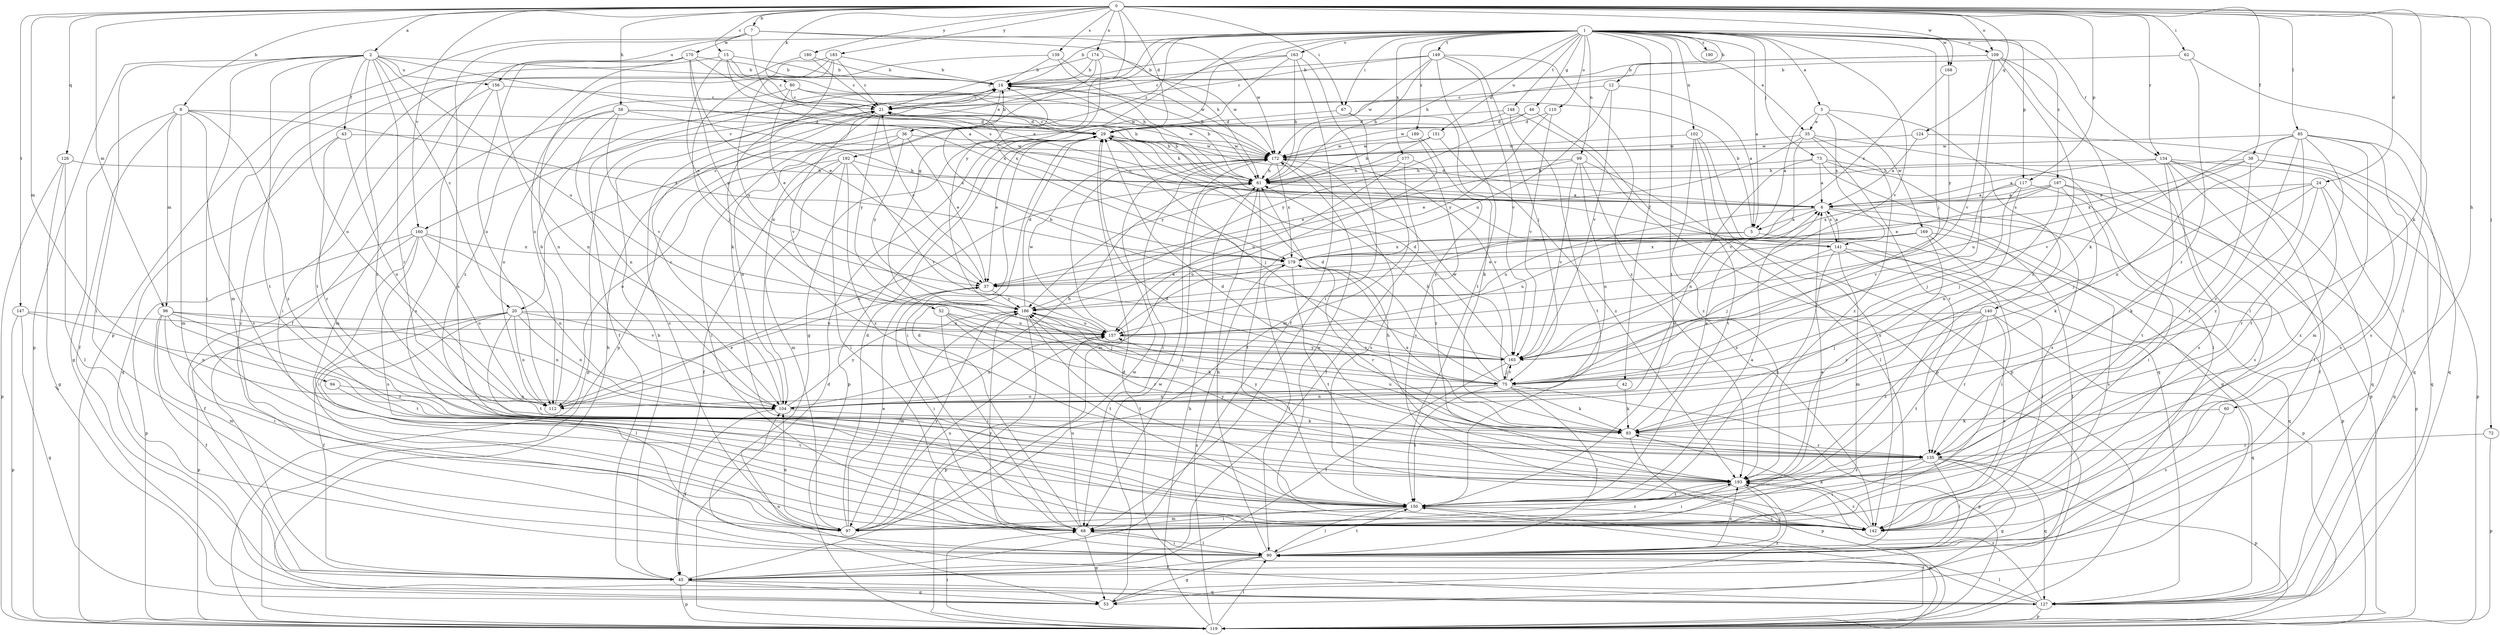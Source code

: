 strict digraph  {
0;
1;
2;
3;
5;
6;
7;
8;
12;
14;
15;
20;
21;
24;
29;
35;
36;
37;
38;
42;
43;
45;
46;
52;
53;
58;
60;
61;
62;
67;
68;
72;
73;
75;
80;
83;
85;
90;
94;
96;
97;
99;
102;
104;
109;
110;
112;
117;
119;
124;
126;
127;
134;
135;
139;
140;
141;
142;
147;
148;
149;
150;
151;
156;
157;
160;
163;
165;
168;
169;
170;
172;
174;
177;
179;
180;
183;
186;
187;
189;
190;
192;
193;
0 -> 2  [label=a];
0 -> 7  [label=b];
0 -> 8  [label=b];
0 -> 15  [label=c];
0 -> 24  [label=d];
0 -> 29  [label=d];
0 -> 38  [label=f];
0 -> 58  [label=h];
0 -> 60  [label=h];
0 -> 62  [label=i];
0 -> 67  [label=i];
0 -> 72  [label=j];
0 -> 80  [label=k];
0 -> 83  [label=k];
0 -> 85  [label=l];
0 -> 94  [label=m];
0 -> 96  [label=m];
0 -> 109  [label=o];
0 -> 117  [label=p];
0 -> 124  [label=q];
0 -> 126  [label=q];
0 -> 134  [label=r];
0 -> 139  [label=s];
0 -> 147  [label=t];
0 -> 160  [label=v];
0 -> 168  [label=w];
0 -> 174  [label=x];
0 -> 180  [label=y];
0 -> 183  [label=y];
0 -> 186  [label=y];
1 -> 3  [label=a];
1 -> 5  [label=a];
1 -> 12  [label=b];
1 -> 14  [label=b];
1 -> 20  [label=c];
1 -> 35  [label=e];
1 -> 42  [label=f];
1 -> 46  [label=g];
1 -> 52  [label=g];
1 -> 61  [label=h];
1 -> 67  [label=i];
1 -> 73  [label=j];
1 -> 75  [label=j];
1 -> 99  [label=n];
1 -> 102  [label=n];
1 -> 104  [label=n];
1 -> 109  [label=o];
1 -> 110  [label=o];
1 -> 117  [label=p];
1 -> 134  [label=r];
1 -> 148  [label=t];
1 -> 149  [label=t];
1 -> 150  [label=t];
1 -> 151  [label=u];
1 -> 156  [label=u];
1 -> 160  [label=v];
1 -> 163  [label=v];
1 -> 165  [label=v];
1 -> 168  [label=w];
1 -> 177  [label=x];
1 -> 187  [label=z];
1 -> 189  [label=z];
1 -> 190  [label=z];
1 -> 192  [label=z];
2 -> 14  [label=b];
2 -> 20  [label=c];
2 -> 43  [label=f];
2 -> 68  [label=i];
2 -> 90  [label=l];
2 -> 112  [label=o];
2 -> 119  [label=p];
2 -> 135  [label=r];
2 -> 150  [label=t];
2 -> 156  [label=u];
2 -> 157  [label=u];
2 -> 179  [label=x];
2 -> 193  [label=z];
3 -> 5  [label=a];
3 -> 35  [label=e];
3 -> 140  [label=s];
3 -> 141  [label=s];
3 -> 169  [label=w];
5 -> 14  [label=b];
5 -> 127  [label=q];
5 -> 157  [label=u];
5 -> 179  [label=x];
6 -> 5  [label=a];
6 -> 14  [label=b];
6 -> 29  [label=d];
6 -> 45  [label=f];
6 -> 119  [label=p];
6 -> 141  [label=s];
6 -> 157  [label=u];
7 -> 61  [label=h];
7 -> 119  [label=p];
7 -> 141  [label=s];
7 -> 142  [label=s];
7 -> 170  [label=w];
7 -> 172  [label=w];
8 -> 29  [label=d];
8 -> 45  [label=f];
8 -> 53  [label=g];
8 -> 96  [label=m];
8 -> 97  [label=m];
8 -> 142  [label=s];
8 -> 179  [label=x];
8 -> 193  [label=z];
12 -> 5  [label=a];
12 -> 21  [label=c];
12 -> 157  [label=u];
12 -> 165  [label=v];
14 -> 21  [label=c];
14 -> 36  [label=e];
14 -> 45  [label=f];
15 -> 6  [label=a];
15 -> 14  [label=b];
15 -> 21  [label=c];
15 -> 37  [label=e];
15 -> 61  [label=h];
15 -> 97  [label=m];
20 -> 45  [label=f];
20 -> 90  [label=l];
20 -> 104  [label=n];
20 -> 112  [label=o];
20 -> 119  [label=p];
20 -> 150  [label=t];
20 -> 157  [label=u];
20 -> 165  [label=v];
21 -> 29  [label=d];
21 -> 61  [label=h];
21 -> 119  [label=p];
21 -> 165  [label=v];
21 -> 186  [label=y];
24 -> 6  [label=a];
24 -> 75  [label=j];
24 -> 83  [label=k];
24 -> 127  [label=q];
24 -> 135  [label=r];
24 -> 193  [label=z];
29 -> 21  [label=c];
29 -> 37  [label=e];
29 -> 61  [label=h];
29 -> 68  [label=i];
29 -> 75  [label=j];
29 -> 119  [label=p];
29 -> 172  [label=w];
35 -> 37  [label=e];
35 -> 90  [label=l];
35 -> 135  [label=r];
35 -> 165  [label=v];
35 -> 172  [label=w];
35 -> 193  [label=z];
36 -> 14  [label=b];
36 -> 37  [label=e];
36 -> 68  [label=i];
36 -> 104  [label=n];
36 -> 172  [label=w];
36 -> 186  [label=y];
37 -> 21  [label=c];
37 -> 68  [label=i];
37 -> 186  [label=y];
38 -> 61  [label=h];
38 -> 127  [label=q];
38 -> 135  [label=r];
38 -> 142  [label=s];
38 -> 157  [label=u];
38 -> 179  [label=x];
42 -> 83  [label=k];
42 -> 104  [label=n];
43 -> 112  [label=o];
43 -> 127  [label=q];
43 -> 135  [label=r];
43 -> 172  [label=w];
45 -> 14  [label=b];
45 -> 53  [label=g];
45 -> 119  [label=p];
45 -> 127  [label=q];
45 -> 172  [label=w];
46 -> 29  [label=d];
46 -> 119  [label=p];
46 -> 186  [label=y];
52 -> 68  [label=i];
52 -> 75  [label=j];
52 -> 135  [label=r];
52 -> 150  [label=t];
52 -> 157  [label=u];
53 -> 172  [label=w];
53 -> 193  [label=z];
58 -> 29  [label=d];
58 -> 97  [label=m];
58 -> 104  [label=n];
58 -> 112  [label=o];
58 -> 165  [label=v];
58 -> 172  [label=w];
58 -> 179  [label=x];
60 -> 83  [label=k];
60 -> 142  [label=s];
61 -> 6  [label=a];
61 -> 14  [label=b];
61 -> 68  [label=i];
61 -> 112  [label=o];
61 -> 150  [label=t];
62 -> 14  [label=b];
62 -> 90  [label=l];
62 -> 135  [label=r];
67 -> 29  [label=d];
67 -> 83  [label=k];
67 -> 97  [label=m];
68 -> 6  [label=a];
68 -> 29  [label=d];
68 -> 53  [label=g];
68 -> 90  [label=l];
68 -> 157  [label=u];
68 -> 193  [label=z];
72 -> 119  [label=p];
72 -> 135  [label=r];
73 -> 6  [label=a];
73 -> 53  [label=g];
73 -> 61  [label=h];
73 -> 104  [label=n];
73 -> 119  [label=p];
73 -> 142  [label=s];
75 -> 29  [label=d];
75 -> 61  [label=h];
75 -> 83  [label=k];
75 -> 90  [label=l];
75 -> 104  [label=n];
75 -> 112  [label=o];
75 -> 119  [label=p];
75 -> 150  [label=t];
75 -> 165  [label=v];
75 -> 172  [label=w];
75 -> 186  [label=y];
80 -> 21  [label=c];
80 -> 37  [label=e];
80 -> 61  [label=h];
80 -> 104  [label=n];
80 -> 172  [label=w];
83 -> 6  [label=a];
83 -> 29  [label=d];
83 -> 119  [label=p];
83 -> 135  [label=r];
83 -> 157  [label=u];
83 -> 179  [label=x];
85 -> 97  [label=m];
85 -> 104  [label=n];
85 -> 127  [label=q];
85 -> 135  [label=r];
85 -> 142  [label=s];
85 -> 150  [label=t];
85 -> 165  [label=v];
85 -> 172  [label=w];
85 -> 193  [label=z];
90 -> 45  [label=f];
90 -> 53  [label=g];
90 -> 61  [label=h];
90 -> 68  [label=i];
90 -> 150  [label=t];
90 -> 186  [label=y];
90 -> 193  [label=z];
94 -> 104  [label=n];
94 -> 150  [label=t];
96 -> 45  [label=f];
96 -> 68  [label=i];
96 -> 97  [label=m];
96 -> 104  [label=n];
96 -> 150  [label=t];
96 -> 157  [label=u];
96 -> 193  [label=z];
97 -> 21  [label=c];
97 -> 29  [label=d];
97 -> 37  [label=e];
97 -> 104  [label=n];
97 -> 157  [label=u];
97 -> 186  [label=y];
99 -> 37  [label=e];
99 -> 61  [label=h];
99 -> 90  [label=l];
99 -> 104  [label=n];
99 -> 142  [label=s];
99 -> 165  [label=v];
102 -> 127  [label=q];
102 -> 142  [label=s];
102 -> 150  [label=t];
102 -> 172  [label=w];
102 -> 193  [label=z];
104 -> 21  [label=c];
104 -> 45  [label=f];
104 -> 61  [label=h];
104 -> 83  [label=k];
104 -> 186  [label=y];
109 -> 14  [label=b];
109 -> 29  [label=d];
109 -> 75  [label=j];
109 -> 83  [label=k];
109 -> 90  [label=l];
109 -> 165  [label=v];
109 -> 193  [label=z];
110 -> 29  [label=d];
110 -> 165  [label=v];
110 -> 186  [label=y];
112 -> 14  [label=b];
112 -> 37  [label=e];
117 -> 6  [label=a];
117 -> 68  [label=i];
117 -> 75  [label=j];
117 -> 104  [label=n];
117 -> 165  [label=v];
119 -> 29  [label=d];
119 -> 61  [label=h];
119 -> 68  [label=i];
119 -> 90  [label=l];
119 -> 150  [label=t];
119 -> 179  [label=x];
124 -> 6  [label=a];
124 -> 127  [label=q];
124 -> 172  [label=w];
126 -> 53  [label=g];
126 -> 61  [label=h];
126 -> 90  [label=l];
126 -> 119  [label=p];
127 -> 14  [label=b];
127 -> 29  [label=d];
127 -> 90  [label=l];
127 -> 104  [label=n];
127 -> 119  [label=p];
127 -> 193  [label=z];
134 -> 6  [label=a];
134 -> 45  [label=f];
134 -> 61  [label=h];
134 -> 90  [label=l];
134 -> 119  [label=p];
134 -> 127  [label=q];
134 -> 142  [label=s];
134 -> 150  [label=t];
135 -> 29  [label=d];
135 -> 53  [label=g];
135 -> 68  [label=i];
135 -> 90  [label=l];
135 -> 119  [label=p];
135 -> 127  [label=q];
135 -> 186  [label=y];
135 -> 193  [label=z];
139 -> 14  [label=b];
139 -> 61  [label=h];
139 -> 90  [label=l];
139 -> 172  [label=w];
140 -> 75  [label=j];
140 -> 127  [label=q];
140 -> 135  [label=r];
140 -> 142  [label=s];
140 -> 150  [label=t];
140 -> 157  [label=u];
140 -> 193  [label=z];
141 -> 6  [label=a];
141 -> 21  [label=c];
141 -> 75  [label=j];
141 -> 90  [label=l];
141 -> 97  [label=m];
141 -> 119  [label=p];
141 -> 150  [label=t];
142 -> 83  [label=k];
142 -> 172  [label=w];
142 -> 193  [label=z];
147 -> 53  [label=g];
147 -> 104  [label=n];
147 -> 119  [label=p];
147 -> 157  [label=u];
148 -> 29  [label=d];
148 -> 119  [label=p];
148 -> 150  [label=t];
148 -> 172  [label=w];
149 -> 14  [label=b];
149 -> 21  [label=c];
149 -> 61  [label=h];
149 -> 75  [label=j];
149 -> 150  [label=t];
149 -> 165  [label=v];
149 -> 172  [label=w];
149 -> 193  [label=z];
150 -> 6  [label=a];
150 -> 68  [label=i];
150 -> 90  [label=l];
150 -> 97  [label=m];
150 -> 119  [label=p];
150 -> 142  [label=s];
151 -> 61  [label=h];
151 -> 172  [label=w];
151 -> 186  [label=y];
151 -> 193  [label=z];
156 -> 21  [label=c];
156 -> 68  [label=i];
156 -> 104  [label=n];
156 -> 142  [label=s];
157 -> 104  [label=n];
157 -> 165  [label=v];
157 -> 172  [label=w];
160 -> 45  [label=f];
160 -> 68  [label=i];
160 -> 104  [label=n];
160 -> 112  [label=o];
160 -> 119  [label=p];
160 -> 142  [label=s];
160 -> 179  [label=x];
163 -> 14  [label=b];
163 -> 21  [label=c];
163 -> 45  [label=f];
163 -> 53  [label=g];
163 -> 61  [label=h];
163 -> 68  [label=i];
165 -> 14  [label=b];
165 -> 29  [label=d];
165 -> 45  [label=f];
165 -> 75  [label=j];
168 -> 179  [label=x];
168 -> 186  [label=y];
169 -> 37  [label=e];
169 -> 68  [label=i];
169 -> 142  [label=s];
169 -> 179  [label=x];
169 -> 186  [label=y];
169 -> 193  [label=z];
170 -> 6  [label=a];
170 -> 14  [label=b];
170 -> 37  [label=e];
170 -> 45  [label=f];
170 -> 112  [label=o];
170 -> 186  [label=y];
170 -> 193  [label=z];
172 -> 61  [label=h];
172 -> 68  [label=i];
172 -> 97  [label=m];
172 -> 142  [label=s];
172 -> 165  [label=v];
172 -> 179  [label=x];
174 -> 14  [label=b];
174 -> 21  [label=c];
174 -> 119  [label=p];
174 -> 172  [label=w];
174 -> 179  [label=x];
177 -> 45  [label=f];
177 -> 61  [label=h];
177 -> 157  [label=u];
177 -> 193  [label=z];
179 -> 37  [label=e];
179 -> 90  [label=l];
179 -> 135  [label=r];
179 -> 150  [label=t];
180 -> 14  [label=b];
180 -> 21  [label=c];
180 -> 150  [label=t];
183 -> 14  [label=b];
183 -> 21  [label=c];
183 -> 75  [label=j];
183 -> 83  [label=k];
183 -> 112  [label=o];
183 -> 157  [label=u];
186 -> 29  [label=d];
186 -> 83  [label=k];
186 -> 97  [label=m];
186 -> 119  [label=p];
186 -> 150  [label=t];
186 -> 157  [label=u];
187 -> 6  [label=a];
187 -> 37  [label=e];
187 -> 75  [label=j];
187 -> 83  [label=k];
187 -> 119  [label=p];
187 -> 142  [label=s];
187 -> 179  [label=x];
189 -> 112  [label=o];
189 -> 142  [label=s];
189 -> 172  [label=w];
192 -> 45  [label=f];
192 -> 61  [label=h];
192 -> 68  [label=i];
192 -> 97  [label=m];
192 -> 112  [label=o];
192 -> 165  [label=v];
192 -> 193  [label=z];
193 -> 61  [label=h];
193 -> 68  [label=i];
193 -> 90  [label=l];
193 -> 150  [label=t];
193 -> 186  [label=y];
}
